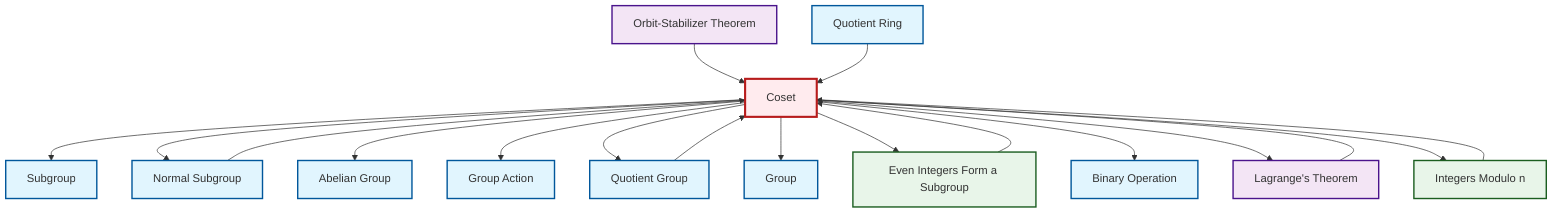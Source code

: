graph TD
    classDef definition fill:#e1f5fe,stroke:#01579b,stroke-width:2px
    classDef theorem fill:#f3e5f5,stroke:#4a148c,stroke-width:2px
    classDef axiom fill:#fff3e0,stroke:#e65100,stroke-width:2px
    classDef example fill:#e8f5e9,stroke:#1b5e20,stroke-width:2px
    classDef current fill:#ffebee,stroke:#b71c1c,stroke-width:3px
    thm-orbit-stabilizer["Orbit-Stabilizer Theorem"]:::theorem
    def-group-action["Group Action"]:::definition
    def-quotient-ring["Quotient Ring"]:::definition
    thm-lagrange["Lagrange's Theorem"]:::theorem
    def-normal-subgroup["Normal Subgroup"]:::definition
    def-coset["Coset"]:::definition
    def-quotient-group["Quotient Group"]:::definition
    def-subgroup["Subgroup"]:::definition
    def-abelian-group["Abelian Group"]:::definition
    def-group["Group"]:::definition
    ex-quotient-integers-mod-n["Integers Modulo n"]:::example
    ex-even-integers-subgroup["Even Integers Form a Subgroup"]:::example
    def-binary-operation["Binary Operation"]:::definition
    ex-even-integers-subgroup --> def-coset
    def-coset --> def-subgroup
    def-coset --> def-normal-subgroup
    def-coset --> def-abelian-group
    def-coset --> def-group-action
    thm-orbit-stabilizer --> def-coset
    def-quotient-ring --> def-coset
    def-quotient-group --> def-coset
    def-coset --> def-quotient-group
    ex-quotient-integers-mod-n --> def-coset
    def-coset --> def-group
    def-coset --> ex-even-integers-subgroup
    def-normal-subgroup --> def-coset
    def-coset --> def-binary-operation
    thm-lagrange --> def-coset
    def-coset --> thm-lagrange
    def-coset --> ex-quotient-integers-mod-n
    class def-coset current